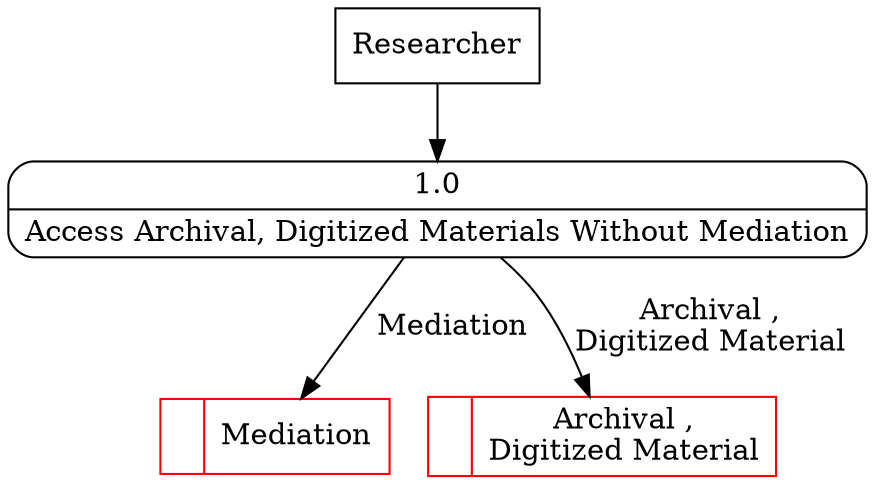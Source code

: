 digraph dfd2{ 
node[shape=record]
200 [label="<f0>  |<f1> Mediation " color=red];
201 [label="<f0>  |<f1> Archival ,\nDigitized Material " color=red];
202 [label="Researcher" shape=box];
203 [label="{<f0> 1.0|<f1> Access Archival, Digitized Materials Without Mediation }" shape=Mrecord];
202 -> 203
203 -> 201 [label="Archival ,\nDigitized Material"]
203 -> 200 [label="Mediation"]
}